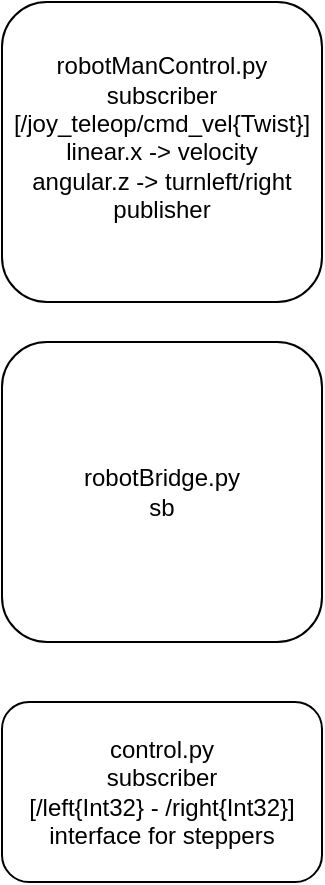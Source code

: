<mxfile version="12.5.5" type="github"><diagram id="Lz_R--4SCJsjy1oKleS-" name="Page-1"><mxGraphModel dx="1422" dy="777" grid="1" gridSize="10" guides="1" tooltips="1" connect="1" arrows="1" fold="1" page="1" pageScale="1" pageWidth="850" pageHeight="1100" math="0" shadow="0"><root><mxCell id="0"/><mxCell id="1" parent="0"/><mxCell id="zPe6A0IQy2SvhmCnFz5H-1" value="&lt;div&gt;control.py&lt;br&gt;subscriber&lt;/div&gt;&lt;div&gt;[/left{Int32} - /right{Int32}]&lt;br&gt;&lt;/div&gt;interface for steppers" style="rounded=1;whiteSpace=wrap;html=1;" vertex="1" parent="1"><mxGeometry x="220" y="370" width="160" height="90" as="geometry"/></mxCell><mxCell id="zPe6A0IQy2SvhmCnFz5H-2" value="&lt;div&gt;robotManControl.py&lt;/div&gt;&lt;div&gt;subscriber&lt;/div&gt;&lt;div&gt;[/&lt;span class=&quot;pl-s&quot;&gt;joy_teleop/cmd_vel{Twist}&lt;/span&gt;]&lt;/div&gt;&lt;div&gt;linear.x -&amp;gt; velocity&lt;/div&gt;&lt;div&gt;angular.z -&amp;gt; turnleft/right&lt;/div&gt;&lt;div&gt;publisher&lt;br&gt;&lt;br&gt;&lt;/div&gt;" style="rounded=1;whiteSpace=wrap;html=1;" vertex="1" parent="1"><mxGeometry x="220" y="20" width="160" height="150" as="geometry"/></mxCell><mxCell id="zPe6A0IQy2SvhmCnFz5H-3" value="&lt;div&gt;robotBridge.py&lt;/div&gt;&lt;div&gt;sb&lt;br&gt;&lt;/div&gt;" style="rounded=1;whiteSpace=wrap;html=1;" vertex="1" parent="1"><mxGeometry x="220" y="190" width="160" height="150" as="geometry"/></mxCell></root></mxGraphModel></diagram></mxfile>